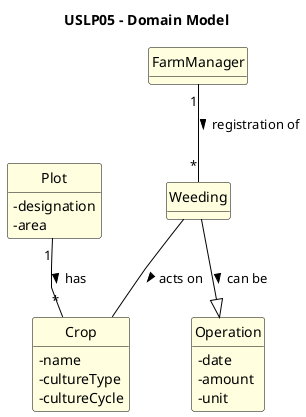 @startuml

skinparam monochrome false
skinparam class {
    BackgroundColor LightYellow
    BorderColor Black
    ArrowColor Black
}
skinparam packageStyle rectangle
skinparam shadowing false
skinparam classAttributeIconSize 0
skinparam linetype polyline

hide circle
hide methods

title "USLP05 - Domain Model"

class Plot {
    - designation
    - area
}

class Crop {
    - name
    - cultureType
    - cultureCycle
}

class Operation {
    - date
    - amount
    - unit
}

FarmManager "1" -- "*" Weeding : registration of >
Plot "1" -- "*" Crop : has >
Weeding --|> Operation : can be >
Weeding -- Crop : acts on >

@enduml
